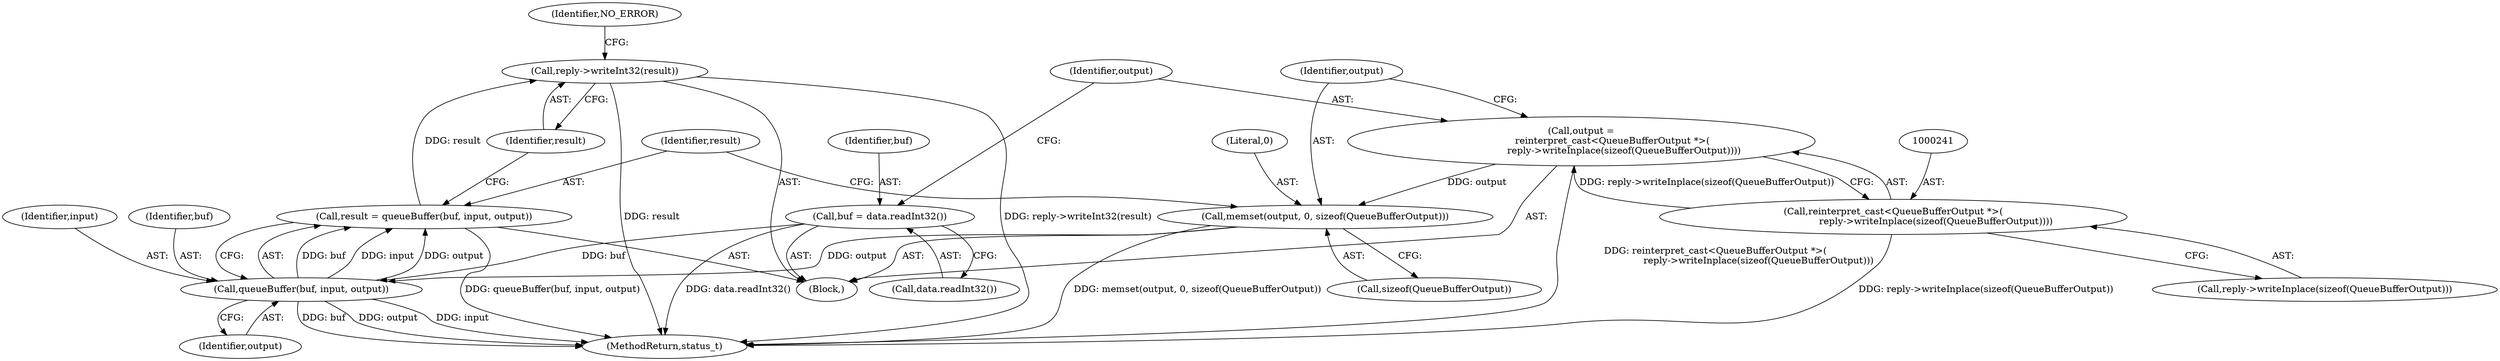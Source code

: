 digraph "0_Android_d06421fd37fbb7fd07002e6738fac3a223cb1a62@API" {
"1000257" [label="(Call,reply->writeInt32(result))"];
"1000251" [label="(Call,result = queueBuffer(buf, input, output))"];
"1000253" [label="(Call,queueBuffer(buf, input, output))"];
"1000234" [label="(Call,buf = data.readInt32())"];
"1000245" [label="(Call,memset(output, 0, sizeof(QueueBufferOutput)))"];
"1000238" [label="(Call,output =\n                     reinterpret_cast<QueueBufferOutput *>(\n                             reply->writeInplace(sizeof(QueueBufferOutput))))"];
"1000240" [label="(Call,reinterpret_cast<QueueBufferOutput *>(\n                             reply->writeInplace(sizeof(QueueBufferOutput))))"];
"1000256" [label="(Identifier,output)"];
"1000235" [label="(Identifier,buf)"];
"1000234" [label="(Call,buf = data.readInt32())"];
"1000228" [label="(Block,)"];
"1000254" [label="(Identifier,buf)"];
"1000240" [label="(Call,reinterpret_cast<QueueBufferOutput *>(\n                             reply->writeInplace(sizeof(QueueBufferOutput))))"];
"1000253" [label="(Call,queueBuffer(buf, input, output))"];
"1000238" [label="(Call,output =\n                     reinterpret_cast<QueueBufferOutput *>(\n                             reply->writeInplace(sizeof(QueueBufferOutput))))"];
"1000378" [label="(MethodReturn,status_t)"];
"1000246" [label="(Identifier,output)"];
"1000252" [label="(Identifier,result)"];
"1000245" [label="(Call,memset(output, 0, sizeof(QueueBufferOutput)))"];
"1000248" [label="(Call,sizeof(QueueBufferOutput))"];
"1000260" [label="(Identifier,NO_ERROR)"];
"1000236" [label="(Call,data.readInt32())"];
"1000257" [label="(Call,reply->writeInt32(result))"];
"1000255" [label="(Identifier,input)"];
"1000247" [label="(Literal,0)"];
"1000242" [label="(Call,reply->writeInplace(sizeof(QueueBufferOutput)))"];
"1000239" [label="(Identifier,output)"];
"1000251" [label="(Call,result = queueBuffer(buf, input, output))"];
"1000258" [label="(Identifier,result)"];
"1000257" -> "1000228"  [label="AST: "];
"1000257" -> "1000258"  [label="CFG: "];
"1000258" -> "1000257"  [label="AST: "];
"1000260" -> "1000257"  [label="CFG: "];
"1000257" -> "1000378"  [label="DDG: result"];
"1000257" -> "1000378"  [label="DDG: reply->writeInt32(result)"];
"1000251" -> "1000257"  [label="DDG: result"];
"1000251" -> "1000228"  [label="AST: "];
"1000251" -> "1000253"  [label="CFG: "];
"1000252" -> "1000251"  [label="AST: "];
"1000253" -> "1000251"  [label="AST: "];
"1000258" -> "1000251"  [label="CFG: "];
"1000251" -> "1000378"  [label="DDG: queueBuffer(buf, input, output)"];
"1000253" -> "1000251"  [label="DDG: buf"];
"1000253" -> "1000251"  [label="DDG: input"];
"1000253" -> "1000251"  [label="DDG: output"];
"1000253" -> "1000256"  [label="CFG: "];
"1000254" -> "1000253"  [label="AST: "];
"1000255" -> "1000253"  [label="AST: "];
"1000256" -> "1000253"  [label="AST: "];
"1000253" -> "1000378"  [label="DDG: input"];
"1000253" -> "1000378"  [label="DDG: buf"];
"1000253" -> "1000378"  [label="DDG: output"];
"1000234" -> "1000253"  [label="DDG: buf"];
"1000245" -> "1000253"  [label="DDG: output"];
"1000234" -> "1000228"  [label="AST: "];
"1000234" -> "1000236"  [label="CFG: "];
"1000235" -> "1000234"  [label="AST: "];
"1000236" -> "1000234"  [label="AST: "];
"1000239" -> "1000234"  [label="CFG: "];
"1000234" -> "1000378"  [label="DDG: data.readInt32()"];
"1000245" -> "1000228"  [label="AST: "];
"1000245" -> "1000248"  [label="CFG: "];
"1000246" -> "1000245"  [label="AST: "];
"1000247" -> "1000245"  [label="AST: "];
"1000248" -> "1000245"  [label="AST: "];
"1000252" -> "1000245"  [label="CFG: "];
"1000245" -> "1000378"  [label="DDG: memset(output, 0, sizeof(QueueBufferOutput))"];
"1000238" -> "1000245"  [label="DDG: output"];
"1000238" -> "1000228"  [label="AST: "];
"1000238" -> "1000240"  [label="CFG: "];
"1000239" -> "1000238"  [label="AST: "];
"1000240" -> "1000238"  [label="AST: "];
"1000246" -> "1000238"  [label="CFG: "];
"1000238" -> "1000378"  [label="DDG: reinterpret_cast<QueueBufferOutput *>(\n                             reply->writeInplace(sizeof(QueueBufferOutput)))"];
"1000240" -> "1000238"  [label="DDG: reply->writeInplace(sizeof(QueueBufferOutput))"];
"1000240" -> "1000242"  [label="CFG: "];
"1000241" -> "1000240"  [label="AST: "];
"1000242" -> "1000240"  [label="AST: "];
"1000240" -> "1000378"  [label="DDG: reply->writeInplace(sizeof(QueueBufferOutput))"];
}
